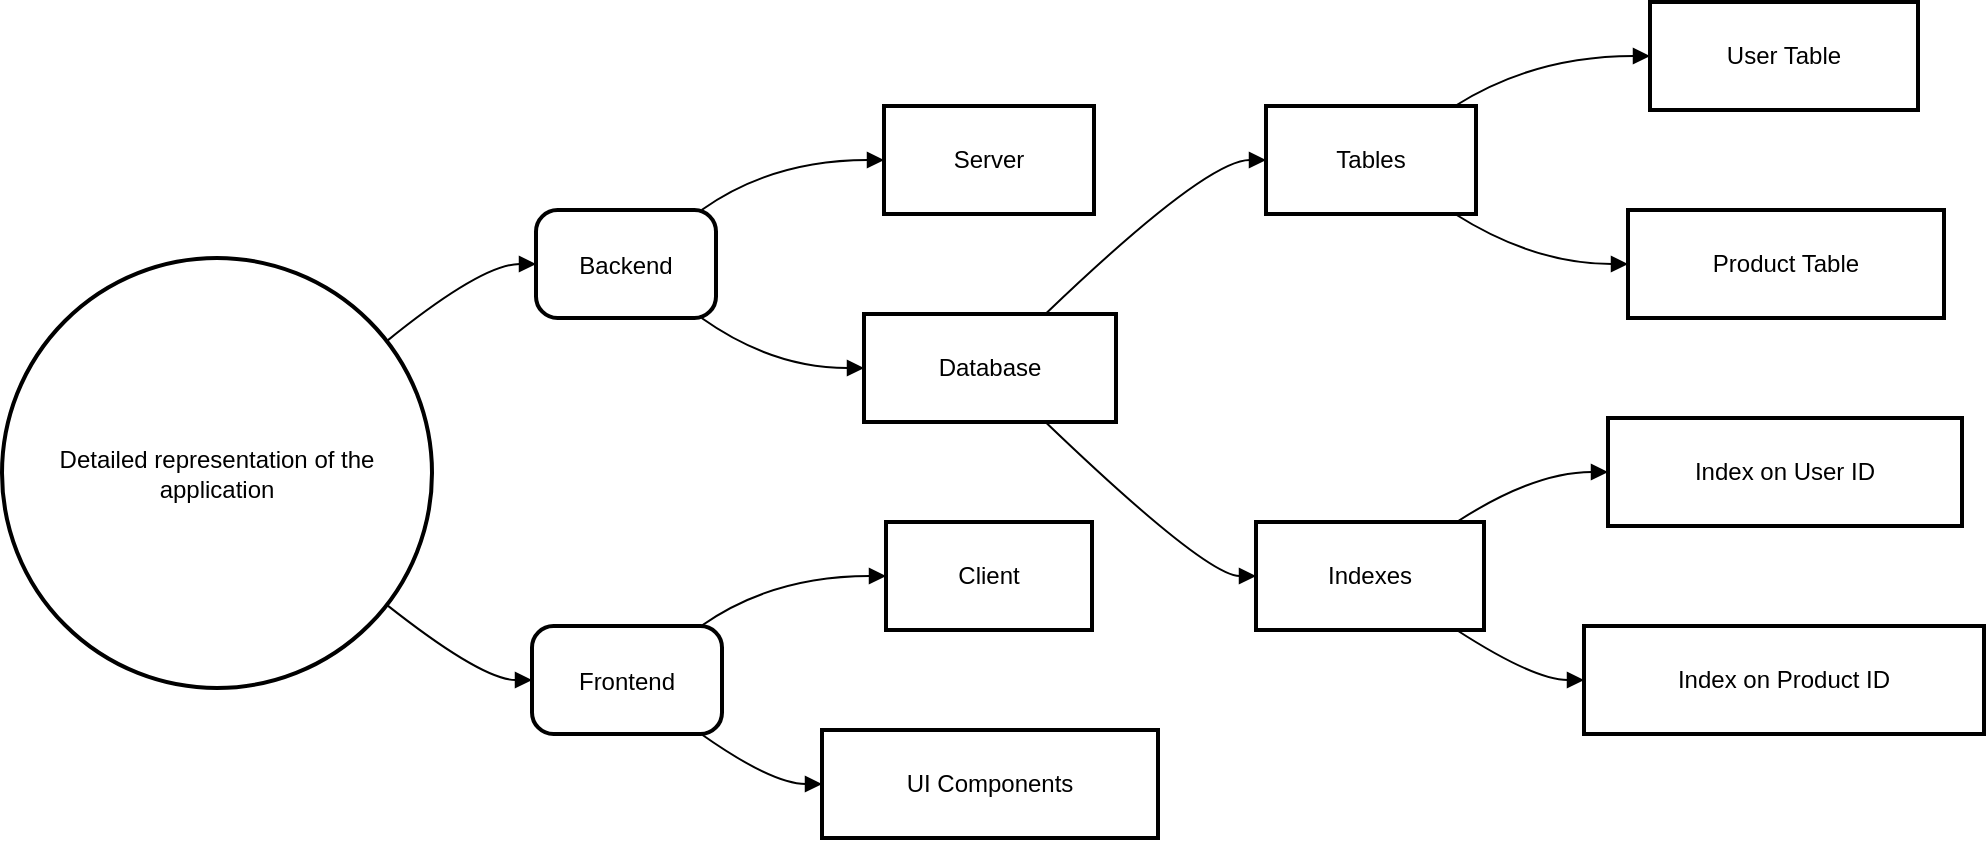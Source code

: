 <mxfile version="26.0.10">
  <diagram name="Page-1" id="Hhx8uD4AfY8kzwIAtUjL">
    <mxGraphModel>
      <root>
        <mxCell id="0" />
        <mxCell id="1" parent="0" />
        <mxCell id="2" value="Detailed representation of the application" style="ellipse;aspect=fixed;strokeWidth=2;whiteSpace=wrap;" vertex="1" parent="1">
          <mxGeometry x="8" y="136" width="215" height="215" as="geometry" />
        </mxCell>
        <mxCell id="3" value="Backend" style="rounded=1;arcSize=20;strokeWidth=2" vertex="1" parent="1">
          <mxGeometry x="275" y="112" width="90" height="54" as="geometry" />
        </mxCell>
        <mxCell id="4" value="Frontend" style="rounded=1;arcSize=20;strokeWidth=2" vertex="1" parent="1">
          <mxGeometry x="273" y="320" width="95" height="54" as="geometry" />
        </mxCell>
        <mxCell id="5" value="Server" style="whiteSpace=wrap;strokeWidth=2;" vertex="1" parent="1">
          <mxGeometry x="449" y="60" width="105" height="54" as="geometry" />
        </mxCell>
        <mxCell id="6" value="Database" style="whiteSpace=wrap;strokeWidth=2;" vertex="1" parent="1">
          <mxGeometry x="439" y="164" width="126" height="54" as="geometry" />
        </mxCell>
        <mxCell id="7" value="Client" style="whiteSpace=wrap;strokeWidth=2;" vertex="1" parent="1">
          <mxGeometry x="450" y="268" width="103" height="54" as="geometry" />
        </mxCell>
        <mxCell id="8" value="UI Components" style="whiteSpace=wrap;strokeWidth=2;" vertex="1" parent="1">
          <mxGeometry x="418" y="372" width="168" height="54" as="geometry" />
        </mxCell>
        <mxCell id="9" value="Tables" style="whiteSpace=wrap;strokeWidth=2;" vertex="1" parent="1">
          <mxGeometry x="640" y="60" width="105" height="54" as="geometry" />
        </mxCell>
        <mxCell id="10" value="Indexes" style="whiteSpace=wrap;strokeWidth=2;" vertex="1" parent="1">
          <mxGeometry x="635" y="268" width="114" height="54" as="geometry" />
        </mxCell>
        <mxCell id="11" value="User Table" style="whiteSpace=wrap;strokeWidth=2;" vertex="1" parent="1">
          <mxGeometry x="832" y="8" width="134" height="54" as="geometry" />
        </mxCell>
        <mxCell id="12" value="Product Table" style="whiteSpace=wrap;strokeWidth=2;" vertex="1" parent="1">
          <mxGeometry x="821" y="112" width="158" height="54" as="geometry" />
        </mxCell>
        <mxCell id="13" value="Index on User ID" style="whiteSpace=wrap;strokeWidth=2;" vertex="1" parent="1">
          <mxGeometry x="811" y="216" width="177" height="54" as="geometry" />
        </mxCell>
        <mxCell id="14" value="Index on Product ID" style="whiteSpace=wrap;strokeWidth=2;" vertex="1" parent="1">
          <mxGeometry x="799" y="320" width="200" height="54" as="geometry" />
        </mxCell>
        <mxCell id="15" value="" style="curved=1;startArrow=none;endArrow=block;exitX=1;exitY=0.11;entryX=0;entryY=0.5;" edge="1" parent="1" source="2" target="3">
          <mxGeometry relative="1" as="geometry">
            <Array as="points">
              <mxPoint x="248" y="139" />
            </Array>
          </mxGeometry>
        </mxCell>
        <mxCell id="16" value="" style="curved=1;startArrow=none;endArrow=block;exitX=1;exitY=0.89;entryX=0;entryY=0.5;" edge="1" parent="1" source="2" target="4">
          <mxGeometry relative="1" as="geometry">
            <Array as="points">
              <mxPoint x="248" y="347" />
            </Array>
          </mxGeometry>
        </mxCell>
        <mxCell id="17" value="" style="curved=1;startArrow=none;endArrow=block;exitX=0.92;exitY=0;entryX=0;entryY=0.5;" edge="1" parent="1" source="3" target="5">
          <mxGeometry relative="1" as="geometry">
            <Array as="points">
              <mxPoint x="393" y="87" />
            </Array>
          </mxGeometry>
        </mxCell>
        <mxCell id="18" value="" style="curved=1;startArrow=none;endArrow=block;exitX=0.92;exitY=1;entryX=0;entryY=0.5;" edge="1" parent="1" source="3" target="6">
          <mxGeometry relative="1" as="geometry">
            <Array as="points">
              <mxPoint x="393" y="191" />
            </Array>
          </mxGeometry>
        </mxCell>
        <mxCell id="19" value="" style="curved=1;startArrow=none;endArrow=block;exitX=0.89;exitY=0;entryX=0;entryY=0.5;" edge="1" parent="1" source="4" target="7">
          <mxGeometry relative="1" as="geometry">
            <Array as="points">
              <mxPoint x="393" y="295" />
            </Array>
          </mxGeometry>
        </mxCell>
        <mxCell id="20" value="" style="curved=1;startArrow=none;endArrow=block;exitX=0.89;exitY=1;entryX=0;entryY=0.5;" edge="1" parent="1" source="4" target="8">
          <mxGeometry relative="1" as="geometry">
            <Array as="points">
              <mxPoint x="393" y="399" />
            </Array>
          </mxGeometry>
        </mxCell>
        <mxCell id="21" value="" style="curved=1;startArrow=none;endArrow=block;exitX=0.72;exitY=0;entryX=0;entryY=0.5;" edge="1" parent="1" source="6" target="9">
          <mxGeometry relative="1" as="geometry">
            <Array as="points">
              <mxPoint x="610" y="87" />
            </Array>
          </mxGeometry>
        </mxCell>
        <mxCell id="22" value="" style="curved=1;startArrow=none;endArrow=block;exitX=0.72;exitY=1;entryX=0;entryY=0.5;" edge="1" parent="1" source="6" target="10">
          <mxGeometry relative="1" as="geometry">
            <Array as="points">
              <mxPoint x="610" y="295" />
            </Array>
          </mxGeometry>
        </mxCell>
        <mxCell id="23" value="" style="curved=1;startArrow=none;endArrow=block;exitX=0.9;exitY=0;entryX=0;entryY=0.5;" edge="1" parent="1" source="9" target="11">
          <mxGeometry relative="1" as="geometry">
            <Array as="points">
              <mxPoint x="774" y="35" />
            </Array>
          </mxGeometry>
        </mxCell>
        <mxCell id="24" value="" style="curved=1;startArrow=none;endArrow=block;exitX=0.9;exitY=1;entryX=0;entryY=0.5;" edge="1" parent="1" source="9" target="12">
          <mxGeometry relative="1" as="geometry">
            <Array as="points">
              <mxPoint x="774" y="139" />
            </Array>
          </mxGeometry>
        </mxCell>
        <mxCell id="25" value="" style="curved=1;startArrow=none;endArrow=block;exitX=0.88;exitY=0;entryX=0;entryY=0.5;" edge="1" parent="1" source="10" target="13">
          <mxGeometry relative="1" as="geometry">
            <Array as="points">
              <mxPoint x="774" y="243" />
            </Array>
          </mxGeometry>
        </mxCell>
        <mxCell id="26" value="" style="curved=1;startArrow=none;endArrow=block;exitX=0.88;exitY=1;entryX=0;entryY=0.5;" edge="1" parent="1" source="10" target="14">
          <mxGeometry relative="1" as="geometry">
            <Array as="points">
              <mxPoint x="774" y="347" />
            </Array>
          </mxGeometry>
        </mxCell>
      </root>
    </mxGraphModel>
  </diagram>
</mxfile>
